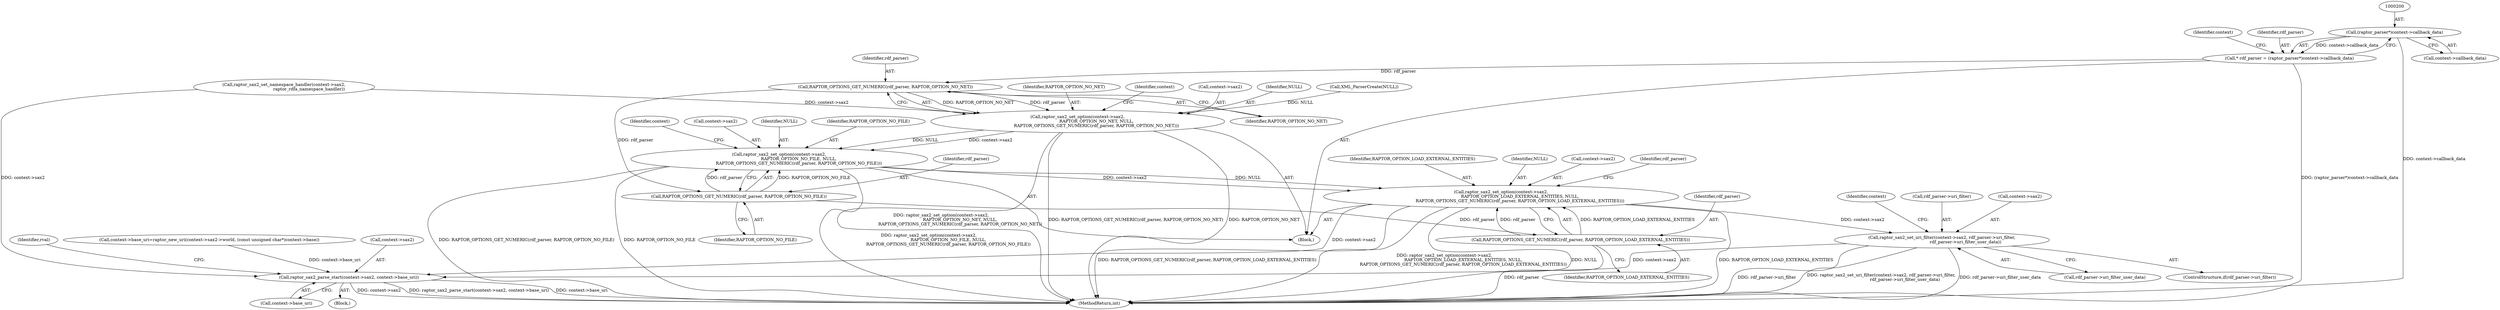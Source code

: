 digraph "0_raptor_a676f235309a59d4aa78eeffd2574ae5d341fcb0@pointer" {
"1000199" [label="(Call,(raptor_parser*)context->callback_data)"];
"1000197" [label="(Call,* rdf_parser = (raptor_parser*)context->callback_data)"];
"1000210" [label="(Call,RAPTOR_OPTIONS_GET_NUMERIC(rdf_parser, RAPTOR_OPTION_NO_NET))"];
"1000204" [label="(Call,raptor_sax2_set_option(context->sax2,\n                            RAPTOR_OPTION_NO_NET, NULL,\n                            RAPTOR_OPTIONS_GET_NUMERIC(rdf_parser, RAPTOR_OPTION_NO_NET)))"];
"1000213" [label="(Call,raptor_sax2_set_option(context->sax2,\n                             RAPTOR_OPTION_NO_FILE, NULL,\n                             RAPTOR_OPTIONS_GET_NUMERIC(rdf_parser, RAPTOR_OPTION_NO_FILE)))"];
"1000222" [label="(Call,raptor_sax2_set_option(context->sax2,\n                            RAPTOR_OPTION_LOAD_EXTERNAL_ENTITIES, NULL,\n                            RAPTOR_OPTIONS_GET_NUMERIC(rdf_parser, RAPTOR_OPTION_LOAD_EXTERNAL_ENTITIES)))"];
"1000235" [label="(Call,raptor_sax2_set_uri_filter(context->sax2, rdf_parser->uri_filter,\n                                   rdf_parser->uri_filter_user_data))"];
"1000260" [label="(Call,raptor_sax2_parse_start(context->sax2, context->base_uri))"];
"1000219" [label="(Call,RAPTOR_OPTIONS_GET_NUMERIC(rdf_parser, RAPTOR_OPTION_NO_FILE))"];
"1000228" [label="(Call,RAPTOR_OPTIONS_GET_NUMERIC(rdf_parser, RAPTOR_OPTION_LOAD_EXTERNAL_ENTITIES))"];
"1000199" [label="(Call,(raptor_parser*)context->callback_data)"];
"1000208" [label="(Identifier,RAPTOR_OPTION_NO_NET)"];
"1000212" [label="(Identifier,RAPTOR_OPTION_NO_NET)"];
"1000227" [label="(Identifier,NULL)"];
"1000220" [label="(Identifier,rdf_parser)"];
"1000223" [label="(Call,context->sax2)"];
"1000210" [label="(Call,RAPTOR_OPTIONS_GET_NUMERIC(rdf_parser, RAPTOR_OPTION_NO_NET))"];
"1000269" [label="(MethodReturn,int)"];
"1000224" [label="(Identifier,context)"];
"1000247" [label="(Identifier,context)"];
"1000214" [label="(Call,context->sax2)"];
"1000261" [label="(Call,context->sax2)"];
"1000233" [label="(Identifier,rdf_parser)"];
"1000239" [label="(Call,rdf_parser->uri_filter)"];
"1000197" [label="(Call,* rdf_parser = (raptor_parser*)context->callback_data)"];
"1000213" [label="(Call,raptor_sax2_set_option(context->sax2,\n                             RAPTOR_OPTION_NO_FILE, NULL,\n                             RAPTOR_OPTIONS_GET_NUMERIC(rdf_parser, RAPTOR_OPTION_NO_FILE)))"];
"1000218" [label="(Identifier,NULL)"];
"1000228" [label="(Call,RAPTOR_OPTIONS_GET_NUMERIC(rdf_parser, RAPTOR_OPTION_LOAD_EXTERNAL_ENTITIES))"];
"1000235" [label="(Call,raptor_sax2_set_uri_filter(context->sax2, rdf_parser->uri_filter,\n                                   rdf_parser->uri_filter_user_data))"];
"1000215" [label="(Identifier,context)"];
"1000219" [label="(Call,RAPTOR_OPTIONS_GET_NUMERIC(rdf_parser, RAPTOR_OPTION_NO_FILE))"];
"1000222" [label="(Call,raptor_sax2_set_option(context->sax2,\n                            RAPTOR_OPTION_LOAD_EXTERNAL_ENTITIES, NULL,\n                            RAPTOR_OPTIONS_GET_NUMERIC(rdf_parser, RAPTOR_OPTION_LOAD_EXTERNAL_ENTITIES)))"];
"1000231" [label="(ControlStructure,if(rdf_parser->uri_filter))"];
"1000236" [label="(Call,context->sax2)"];
"1000260" [label="(Call,raptor_sax2_parse_start(context->sax2, context->base_uri))"];
"1000211" [label="(Identifier,rdf_parser)"];
"1000204" [label="(Call,raptor_sax2_set_option(context->sax2,\n                            RAPTOR_OPTION_NO_NET, NULL,\n                            RAPTOR_OPTIONS_GET_NUMERIC(rdf_parser, RAPTOR_OPTION_NO_NET)))"];
"1000217" [label="(Identifier,RAPTOR_OPTION_NO_FILE)"];
"1000230" [label="(Identifier,RAPTOR_OPTION_LOAD_EXTERNAL_ENTITIES)"];
"1000268" [label="(Identifier,rval)"];
"1000221" [label="(Identifier,RAPTOR_OPTION_NO_FILE)"];
"1000264" [label="(Call,context->base_uri)"];
"1000245" [label="(Call,context->base_uri=raptor_new_uri(context->sax2->world, (const unsigned char*)context->base))"];
"1000226" [label="(Identifier,RAPTOR_OPTION_LOAD_EXTERNAL_ENTITIES)"];
"1000103" [label="(Block,)"];
"1000201" [label="(Call,context->callback_data)"];
"1000205" [label="(Call,context->sax2)"];
"1000242" [label="(Call,rdf_parser->uri_filter_user_data)"];
"1000229" [label="(Identifier,rdf_parser)"];
"1000206" [label="(Identifier,context)"];
"1000195" [label="(Block,)"];
"1000198" [label="(Identifier,rdf_parser)"];
"1000209" [label="(Identifier,NULL)"];
"1000138" [label="(Call,XML_ParserCreate(NULL))"];
"1000186" [label="(Call,raptor_sax2_set_namespace_handler(context->sax2,\n                                     raptor_rdfa_namespace_handler))"];
"1000199" -> "1000197"  [label="AST: "];
"1000199" -> "1000201"  [label="CFG: "];
"1000200" -> "1000199"  [label="AST: "];
"1000201" -> "1000199"  [label="AST: "];
"1000197" -> "1000199"  [label="CFG: "];
"1000199" -> "1000269"  [label="DDG: context->callback_data"];
"1000199" -> "1000197"  [label="DDG: context->callback_data"];
"1000197" -> "1000195"  [label="AST: "];
"1000198" -> "1000197"  [label="AST: "];
"1000206" -> "1000197"  [label="CFG: "];
"1000197" -> "1000269"  [label="DDG: (raptor_parser*)context->callback_data"];
"1000197" -> "1000210"  [label="DDG: rdf_parser"];
"1000210" -> "1000204"  [label="AST: "];
"1000210" -> "1000212"  [label="CFG: "];
"1000211" -> "1000210"  [label="AST: "];
"1000212" -> "1000210"  [label="AST: "];
"1000204" -> "1000210"  [label="CFG: "];
"1000210" -> "1000204"  [label="DDG: RAPTOR_OPTION_NO_NET"];
"1000210" -> "1000204"  [label="DDG: rdf_parser"];
"1000210" -> "1000219"  [label="DDG: rdf_parser"];
"1000204" -> "1000195"  [label="AST: "];
"1000205" -> "1000204"  [label="AST: "];
"1000208" -> "1000204"  [label="AST: "];
"1000209" -> "1000204"  [label="AST: "];
"1000215" -> "1000204"  [label="CFG: "];
"1000204" -> "1000269"  [label="DDG: RAPTOR_OPTIONS_GET_NUMERIC(rdf_parser, RAPTOR_OPTION_NO_NET)"];
"1000204" -> "1000269"  [label="DDG: RAPTOR_OPTION_NO_NET"];
"1000204" -> "1000269"  [label="DDG: raptor_sax2_set_option(context->sax2,\n                            RAPTOR_OPTION_NO_NET, NULL,\n                            RAPTOR_OPTIONS_GET_NUMERIC(rdf_parser, RAPTOR_OPTION_NO_NET))"];
"1000186" -> "1000204"  [label="DDG: context->sax2"];
"1000138" -> "1000204"  [label="DDG: NULL"];
"1000204" -> "1000213"  [label="DDG: context->sax2"];
"1000204" -> "1000213"  [label="DDG: NULL"];
"1000213" -> "1000195"  [label="AST: "];
"1000213" -> "1000219"  [label="CFG: "];
"1000214" -> "1000213"  [label="AST: "];
"1000217" -> "1000213"  [label="AST: "];
"1000218" -> "1000213"  [label="AST: "];
"1000219" -> "1000213"  [label="AST: "];
"1000224" -> "1000213"  [label="CFG: "];
"1000213" -> "1000269"  [label="DDG: RAPTOR_OPTIONS_GET_NUMERIC(rdf_parser, RAPTOR_OPTION_NO_FILE)"];
"1000213" -> "1000269"  [label="DDG: RAPTOR_OPTION_NO_FILE"];
"1000213" -> "1000269"  [label="DDG: raptor_sax2_set_option(context->sax2,\n                             RAPTOR_OPTION_NO_FILE, NULL,\n                             RAPTOR_OPTIONS_GET_NUMERIC(rdf_parser, RAPTOR_OPTION_NO_FILE))"];
"1000219" -> "1000213"  [label="DDG: RAPTOR_OPTION_NO_FILE"];
"1000219" -> "1000213"  [label="DDG: rdf_parser"];
"1000213" -> "1000222"  [label="DDG: context->sax2"];
"1000213" -> "1000222"  [label="DDG: NULL"];
"1000222" -> "1000195"  [label="AST: "];
"1000222" -> "1000228"  [label="CFG: "];
"1000223" -> "1000222"  [label="AST: "];
"1000226" -> "1000222"  [label="AST: "];
"1000227" -> "1000222"  [label="AST: "];
"1000228" -> "1000222"  [label="AST: "];
"1000233" -> "1000222"  [label="CFG: "];
"1000222" -> "1000269"  [label="DDG: NULL"];
"1000222" -> "1000269"  [label="DDG: RAPTOR_OPTION_LOAD_EXTERNAL_ENTITIES"];
"1000222" -> "1000269"  [label="DDG: RAPTOR_OPTIONS_GET_NUMERIC(rdf_parser, RAPTOR_OPTION_LOAD_EXTERNAL_ENTITIES)"];
"1000222" -> "1000269"  [label="DDG: raptor_sax2_set_option(context->sax2,\n                            RAPTOR_OPTION_LOAD_EXTERNAL_ENTITIES, NULL,\n                            RAPTOR_OPTIONS_GET_NUMERIC(rdf_parser, RAPTOR_OPTION_LOAD_EXTERNAL_ENTITIES))"];
"1000228" -> "1000222"  [label="DDG: RAPTOR_OPTION_LOAD_EXTERNAL_ENTITIES"];
"1000228" -> "1000222"  [label="DDG: rdf_parser"];
"1000222" -> "1000235"  [label="DDG: context->sax2"];
"1000222" -> "1000260"  [label="DDG: context->sax2"];
"1000235" -> "1000231"  [label="AST: "];
"1000235" -> "1000242"  [label="CFG: "];
"1000236" -> "1000235"  [label="AST: "];
"1000239" -> "1000235"  [label="AST: "];
"1000242" -> "1000235"  [label="AST: "];
"1000247" -> "1000235"  [label="CFG: "];
"1000235" -> "1000269"  [label="DDG: rdf_parser->uri_filter"];
"1000235" -> "1000269"  [label="DDG: raptor_sax2_set_uri_filter(context->sax2, rdf_parser->uri_filter,\n                                   rdf_parser->uri_filter_user_data)"];
"1000235" -> "1000269"  [label="DDG: rdf_parser->uri_filter_user_data"];
"1000235" -> "1000260"  [label="DDG: context->sax2"];
"1000260" -> "1000103"  [label="AST: "];
"1000260" -> "1000264"  [label="CFG: "];
"1000261" -> "1000260"  [label="AST: "];
"1000264" -> "1000260"  [label="AST: "];
"1000268" -> "1000260"  [label="CFG: "];
"1000260" -> "1000269"  [label="DDG: raptor_sax2_parse_start(context->sax2, context->base_uri)"];
"1000260" -> "1000269"  [label="DDG: context->base_uri"];
"1000260" -> "1000269"  [label="DDG: context->sax2"];
"1000186" -> "1000260"  [label="DDG: context->sax2"];
"1000245" -> "1000260"  [label="DDG: context->base_uri"];
"1000219" -> "1000221"  [label="CFG: "];
"1000220" -> "1000219"  [label="AST: "];
"1000221" -> "1000219"  [label="AST: "];
"1000219" -> "1000228"  [label="DDG: rdf_parser"];
"1000228" -> "1000230"  [label="CFG: "];
"1000229" -> "1000228"  [label="AST: "];
"1000230" -> "1000228"  [label="AST: "];
"1000228" -> "1000269"  [label="DDG: rdf_parser"];
}
